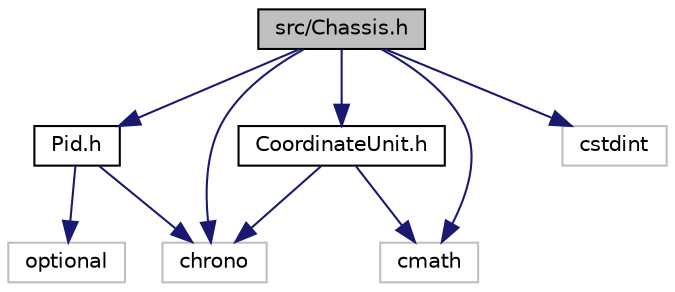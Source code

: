 digraph "src/Chassis.h"
{
 // LATEX_PDF_SIZE
  edge [fontname="Helvetica",fontsize="10",labelfontname="Helvetica",labelfontsize="10"];
  node [fontname="Helvetica",fontsize="10",shape=record];
  Node1 [label="src/Chassis.h",height=0.2,width=0.4,color="black", fillcolor="grey75", style="filled", fontcolor="black",tooltip="足回りの自動制御を行う Chassis クラスを提供する。"];
  Node1 -> Node2 [color="midnightblue",fontsize="10",style="solid",fontname="Helvetica"];
  Node2 [label="CoordinateUnit.h",height=0.2,width=0.4,color="black", fillcolor="white", style="filled",URL="$CoordinateUnit_8h.html",tooltip="座標、速度を表す構造体 CoordinateUnit を提供する。"];
  Node2 -> Node3 [color="midnightblue",fontsize="10",style="solid",fontname="Helvetica"];
  Node3 [label="chrono",height=0.2,width=0.4,color="grey75", fillcolor="white", style="filled",tooltip=" "];
  Node2 -> Node4 [color="midnightblue",fontsize="10",style="solid",fontname="Helvetica"];
  Node4 [label="cmath",height=0.2,width=0.4,color="grey75", fillcolor="white", style="filled",tooltip=" "];
  Node1 -> Node5 [color="midnightblue",fontsize="10",style="solid",fontname="Helvetica"];
  Node5 [label="Pid.h",height=0.2,width=0.4,color="black", fillcolor="white", style="filled",URL="$Pid_8h.html",tooltip="PID制御を行う Pid クラスを提供する。"];
  Node5 -> Node3 [color="midnightblue",fontsize="10",style="solid",fontname="Helvetica"];
  Node5 -> Node6 [color="midnightblue",fontsize="10",style="solid",fontname="Helvetica"];
  Node6 [label="optional",height=0.2,width=0.4,color="grey75", fillcolor="white", style="filled",tooltip=" "];
  Node1 -> Node3 [color="midnightblue",fontsize="10",style="solid",fontname="Helvetica"];
  Node1 -> Node4 [color="midnightblue",fontsize="10",style="solid",fontname="Helvetica"];
  Node1 -> Node7 [color="midnightblue",fontsize="10",style="solid",fontname="Helvetica"];
  Node7 [label="cstdint",height=0.2,width=0.4,color="grey75", fillcolor="white", style="filled",tooltip=" "];
}
